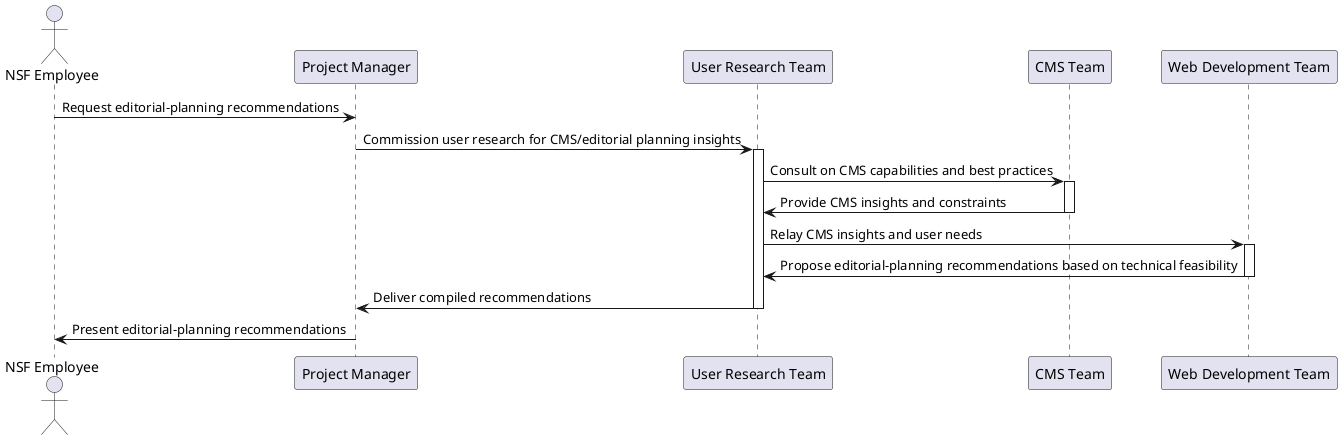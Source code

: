 @startuml
actor NSF_Employee as "NSF Employee"
participant Project_Manager as "Project Manager"
participant User_Research_Team as "User Research Team"
participant CMS_Team as "CMS Team"
participant Web_Development_Team as "Web Development Team"

NSF_Employee -> Project_Manager : Request editorial-planning recommendations
Project_Manager -> User_Research_Team : Commission user research for CMS/editorial planning insights
activate User_Research_Team
User_Research_Team -> CMS_Team : Consult on CMS capabilities and best practices
activate CMS_Team
CMS_Team -> User_Research_Team : Provide CMS insights and constraints
deactivate CMS_Team
User_Research_Team -> Web_Development_Team : Relay CMS insights and user needs
activate Web_Development_Team
Web_Development_Team -> User_Research_Team : Propose editorial-planning recommendations based on technical feasibility
deactivate Web_Development_Team
User_Research_Team -> Project_Manager : Deliver compiled recommendations
deactivate User_Research_Team
Project_Manager -> NSF_Employee : Present editorial-planning recommendations
@enduml
